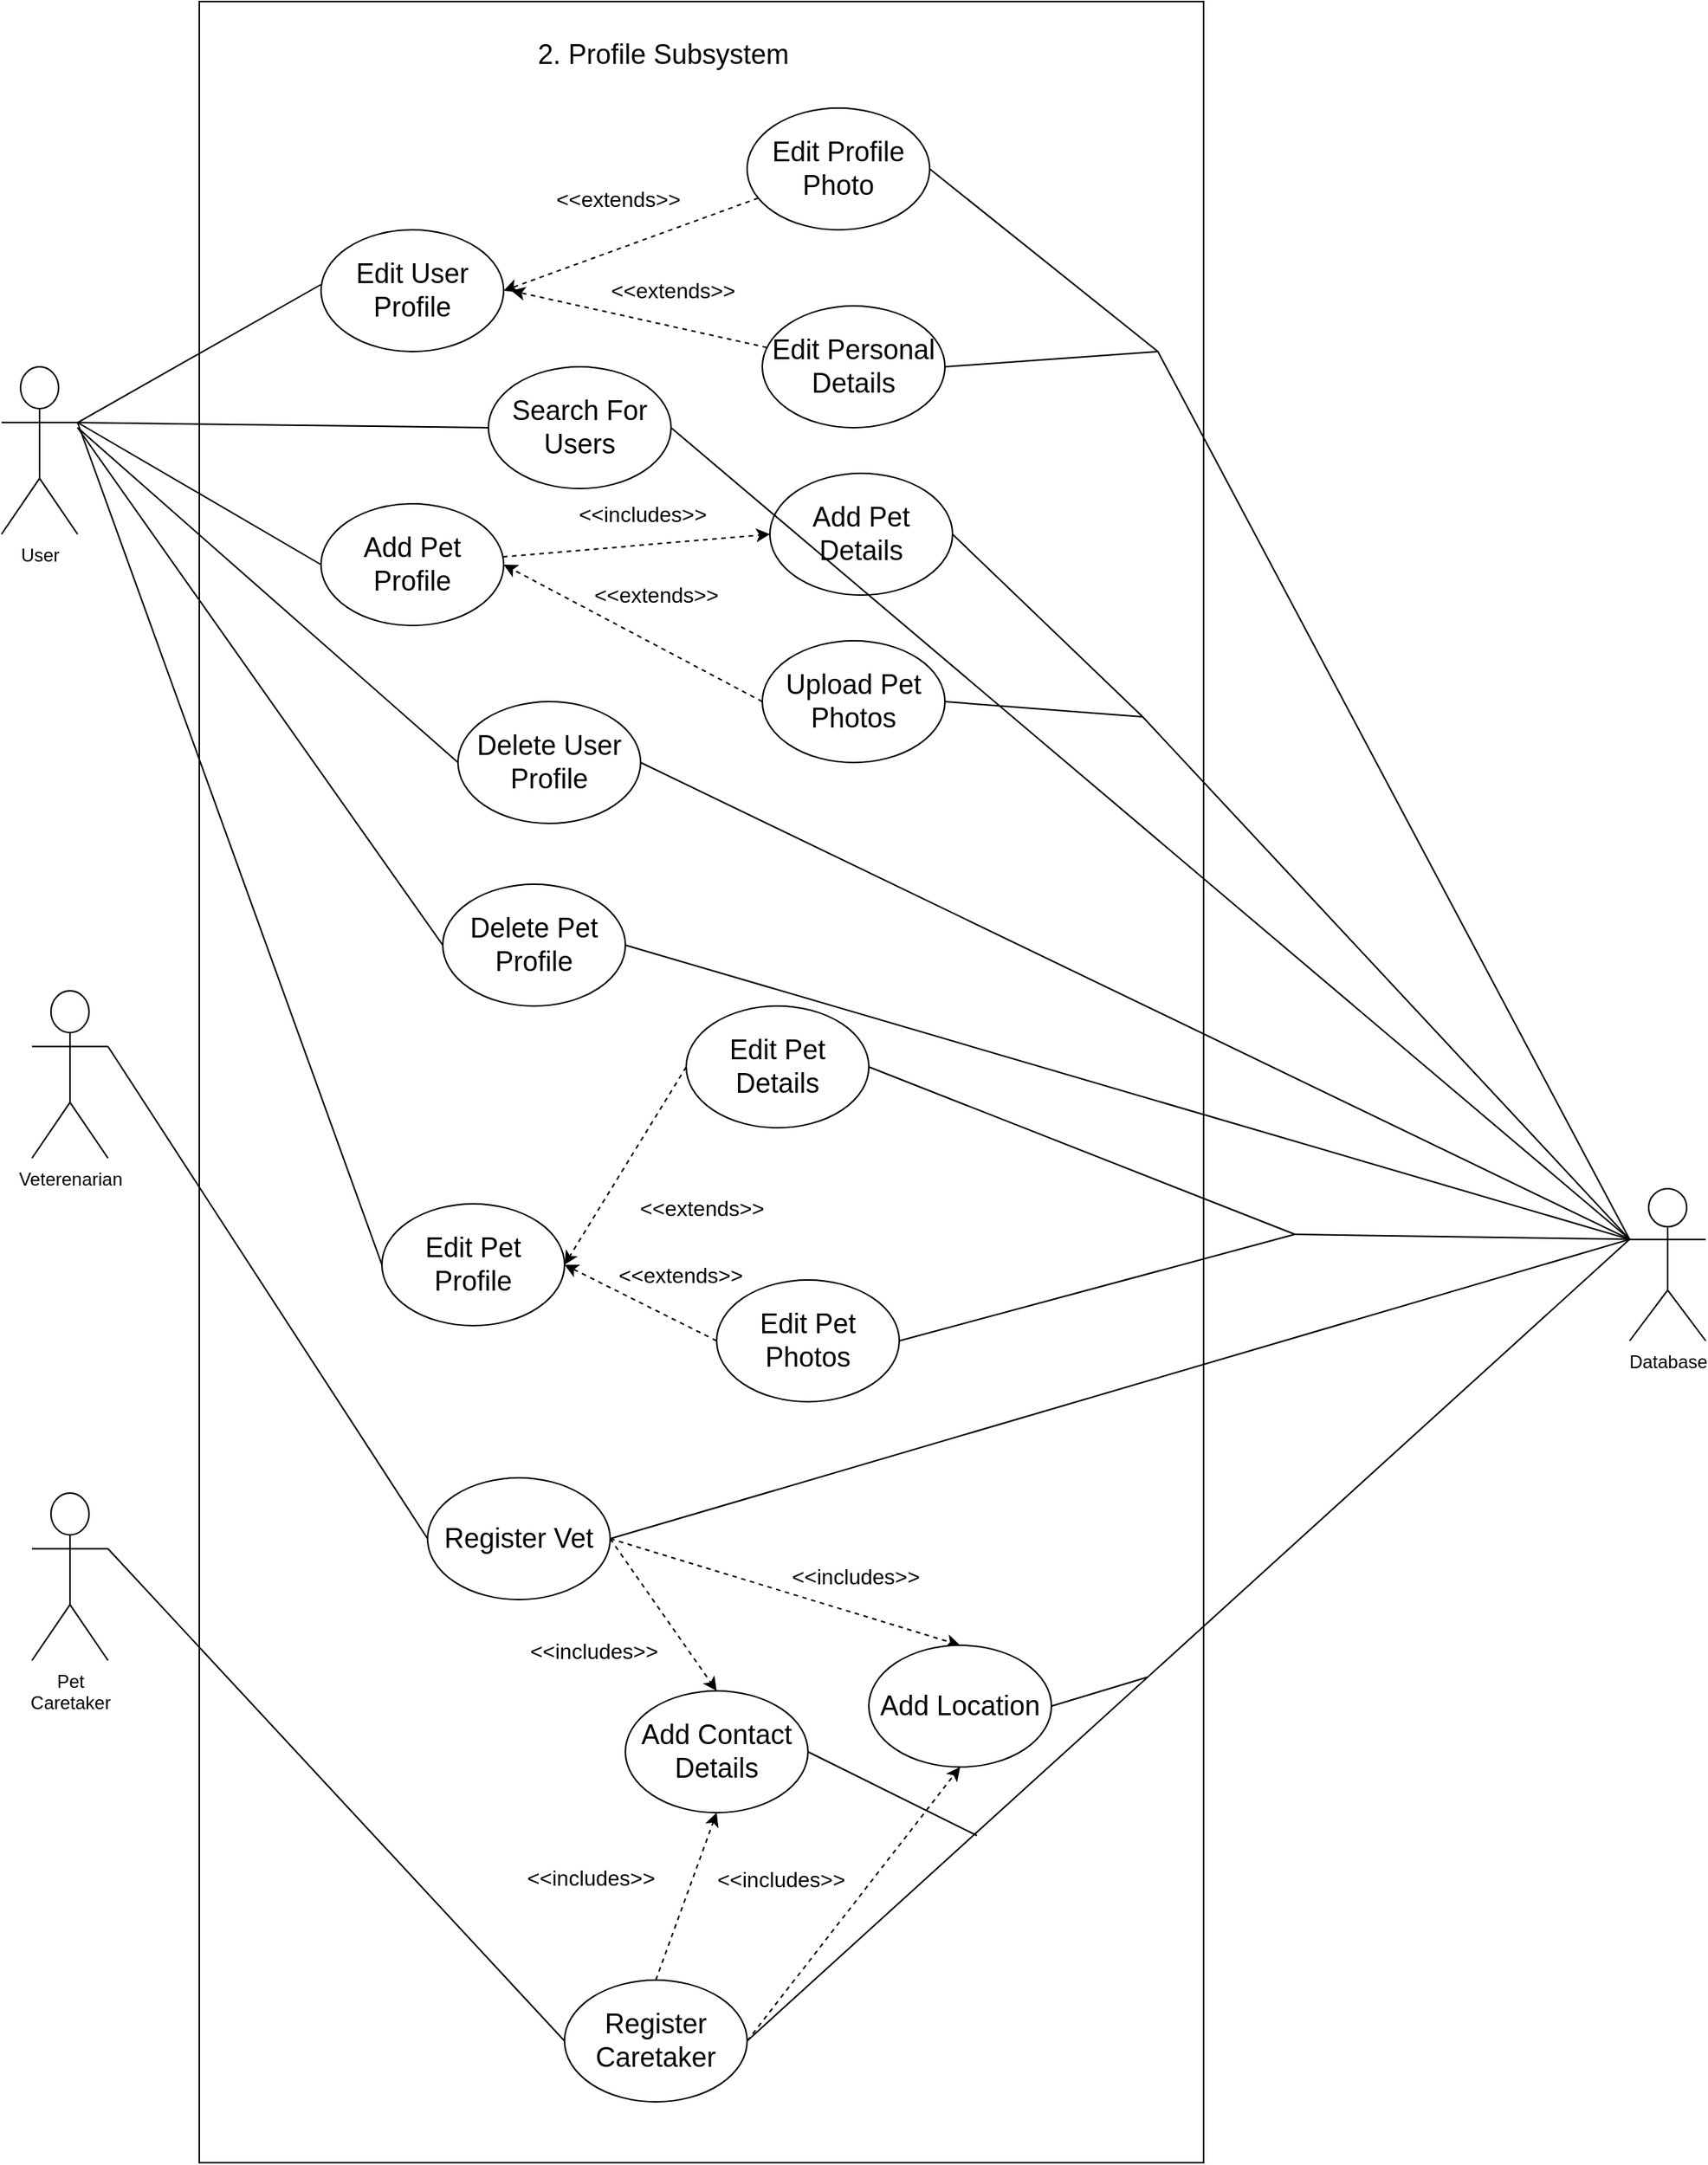 <mxfile>
    <diagram id="Lc6ubmWDAbJtyx3qvAJk" name="Page-1">
        <mxGraphModel dx="1404" dy="594" grid="1" gridSize="10" guides="1" tooltips="1" connect="1" arrows="1" fold="1" page="1" pageScale="1" pageWidth="850" pageHeight="1100" math="0" shadow="0">
            <root>
                <mxCell id="0"/>
                <mxCell id="1" parent="0"/>
                <mxCell id="2" value="" style="rounded=0;whiteSpace=wrap;html=1;" parent="1" vertex="1">
                    <mxGeometry x="160" y="100" width="660" height="1420" as="geometry"/>
                </mxCell>
                <mxCell id="3" style="edgeStyle=none;html=1;fontSize=12;endArrow=none;endFill=0;entryX=-0.001;entryY=0.45;entryDx=0;entryDy=0;entryPerimeter=0;exitX=1;exitY=0.333;exitDx=0;exitDy=0;exitPerimeter=0;" parent="1" source="4" target="9" edge="1">
                    <mxGeometry relative="1" as="geometry"/>
                </mxCell>
                <mxCell id="4" value="User" style="shape=umlActor;verticalLabelPosition=bottom;verticalAlign=top;html=1;outlineConnect=0;" parent="1" vertex="1">
                    <mxGeometry x="30" y="340" width="50" height="110" as="geometry"/>
                </mxCell>
                <mxCell id="5" value="Database" style="shape=umlActor;verticalLabelPosition=bottom;verticalAlign=top;html=1;outlineConnect=0;" parent="1" vertex="1">
                    <mxGeometry x="1100" y="880" width="50" height="100" as="geometry"/>
                </mxCell>
                <mxCell id="6" value="2. Profile Subsystem" style="text;html=1;strokeColor=none;fillColor=none;align=center;verticalAlign=middle;whiteSpace=wrap;rounded=0;fontSize=18;" parent="1" vertex="1">
                    <mxGeometry x="370" y="120" width="190" height="30" as="geometry"/>
                </mxCell>
                <mxCell id="9" value="Edit User Profile" style="ellipse;whiteSpace=wrap;html=1;fontSize=18;" parent="1" vertex="1">
                    <mxGeometry x="240" y="250" width="120" height="80" as="geometry"/>
                </mxCell>
                <mxCell id="11" value="Edit Pet Profile" style="ellipse;whiteSpace=wrap;html=1;fontSize=18;" parent="1" vertex="1">
                    <mxGeometry x="280" y="890" width="120" height="80" as="geometry"/>
                </mxCell>
                <mxCell id="44" style="edgeStyle=none;html=1;entryX=0;entryY=0.5;entryDx=0;entryDy=0;fontSize=14;dashed=1;" parent="1" source="12" target="43" edge="1">
                    <mxGeometry relative="1" as="geometry"/>
                </mxCell>
                <mxCell id="45" value="&amp;lt;&amp;lt;includes&amp;gt;&amp;gt;" style="edgeLabel;html=1;align=center;verticalAlign=middle;resizable=0;points=[];fontSize=14;" parent="44" vertex="1" connectable="0">
                    <mxGeometry x="0.31" relative="1" as="geometry">
                        <mxPoint x="-24" y="-18" as="offset"/>
                    </mxGeometry>
                </mxCell>
                <mxCell id="12" value="Add Pet Profile" style="ellipse;whiteSpace=wrap;html=1;fontSize=18;" parent="1" vertex="1">
                    <mxGeometry x="240" y="430" width="120" height="80" as="geometry"/>
                </mxCell>
                <mxCell id="13" style="edgeStyle=none;html=1;fontSize=12;endArrow=none;endFill=0;entryX=0;entryY=0.5;entryDx=0;entryDy=0;exitX=1;exitY=0.333;exitDx=0;exitDy=0;exitPerimeter=0;" parent="1" source="4" target="12" edge="1">
                    <mxGeometry relative="1" as="geometry">
                        <mxPoint x="90" y="460" as="sourcePoint"/>
                        <mxPoint x="279.88" y="256" as="targetPoint"/>
                    </mxGeometry>
                </mxCell>
                <mxCell id="14" style="edgeStyle=none;html=1;fontSize=12;endArrow=none;endFill=0;entryX=0;entryY=0.333;entryDx=0;entryDy=0;entryPerimeter=0;" parent="1" target="5" edge="1">
                    <mxGeometry relative="1" as="geometry">
                        <mxPoint x="780" y="570" as="sourcePoint"/>
                        <mxPoint x="289.88" y="266" as="targetPoint"/>
                    </mxGeometry>
                </mxCell>
                <mxCell id="16" value="Delete User Profile" style="ellipse;whiteSpace=wrap;html=1;fontSize=18;" parent="1" vertex="1">
                    <mxGeometry x="330" y="560" width="120" height="80" as="geometry"/>
                </mxCell>
                <mxCell id="17" style="edgeStyle=none;html=1;fontSize=12;endArrow=none;endFill=0;entryX=0;entryY=0.5;entryDx=0;entryDy=0;" parent="1" target="16" edge="1">
                    <mxGeometry relative="1" as="geometry">
                        <mxPoint x="80" y="380" as="sourcePoint"/>
                        <mxPoint x="289.88" y="376" as="targetPoint"/>
                    </mxGeometry>
                </mxCell>
                <mxCell id="18" style="edgeStyle=none;html=1;fontSize=12;endArrow=none;endFill=0;exitX=1;exitY=0.5;exitDx=0;exitDy=0;entryX=0;entryY=0.333;entryDx=0;entryDy=0;entryPerimeter=0;" parent="1" source="16" target="5" edge="1">
                    <mxGeometry relative="1" as="geometry">
                        <mxPoint x="110" y="590" as="sourcePoint"/>
                        <mxPoint x="760" y="400" as="targetPoint"/>
                    </mxGeometry>
                </mxCell>
                <mxCell id="19" value="Delete Pet Profile" style="ellipse;whiteSpace=wrap;html=1;fontSize=18;" parent="1" vertex="1">
                    <mxGeometry x="320" y="680" width="120" height="80" as="geometry"/>
                </mxCell>
                <mxCell id="23" value="Pet&lt;br&gt;Caretaker" style="shape=umlActor;verticalLabelPosition=bottom;verticalAlign=top;html=1;outlineConnect=0;" parent="1" vertex="1">
                    <mxGeometry x="50" y="1080" width="50" height="110" as="geometry"/>
                </mxCell>
                <mxCell id="24" value="Veterenarian" style="shape=umlActor;verticalLabelPosition=bottom;verticalAlign=top;html=1;outlineConnect=0;" parent="1" vertex="1">
                    <mxGeometry x="50" y="750" width="50" height="110" as="geometry"/>
                </mxCell>
                <mxCell id="26" value="Register Vet" style="ellipse;whiteSpace=wrap;html=1;fontSize=18;" parent="1" vertex="1">
                    <mxGeometry x="310" y="1070" width="120" height="80" as="geometry"/>
                </mxCell>
                <mxCell id="27" style="edgeStyle=none;html=1;fontSize=12;endArrow=none;endFill=0;entryX=0;entryY=0.5;entryDx=0;entryDy=0;exitX=1;exitY=0.333;exitDx=0;exitDy=0;exitPerimeter=0;" parent="1" source="24" target="26" edge="1">
                    <mxGeometry relative="1" as="geometry">
                        <mxPoint x="120" y="716.667" as="sourcePoint"/>
                        <mxPoint x="319.88" y="596" as="targetPoint"/>
                    </mxGeometry>
                </mxCell>
                <mxCell id="28" style="edgeStyle=none;html=1;fontSize=12;endArrow=none;endFill=0;exitX=1;exitY=0.5;exitDx=0;exitDy=0;entryX=0;entryY=0.333;entryDx=0;entryDy=0;entryPerimeter=0;" parent="1" source="26" target="5" edge="1">
                    <mxGeometry relative="1" as="geometry">
                        <mxPoint x="140" y="810" as="sourcePoint"/>
                        <mxPoint x="750" y="560" as="targetPoint"/>
                    </mxGeometry>
                </mxCell>
                <mxCell id="30" value="Register Caretaker" style="ellipse;whiteSpace=wrap;html=1;fontSize=18;" parent="1" vertex="1">
                    <mxGeometry x="400" y="1400" width="120" height="80" as="geometry"/>
                </mxCell>
                <mxCell id="31" style="edgeStyle=none;html=1;fontSize=12;endArrow=none;endFill=0;entryX=0;entryY=0.5;entryDx=0;entryDy=0;exitX=1;exitY=0.333;exitDx=0;exitDy=0;exitPerimeter=0;" parent="1" source="23" target="30" edge="1">
                    <mxGeometry relative="1" as="geometry">
                        <mxPoint x="130" y="906.667" as="sourcePoint"/>
                        <mxPoint x="349.88" y="796" as="targetPoint"/>
                    </mxGeometry>
                </mxCell>
                <mxCell id="32" style="edgeStyle=none;html=1;fontSize=12;endArrow=none;endFill=0;exitX=1;exitY=0.5;exitDx=0;exitDy=0;entryX=0;entryY=0.333;entryDx=0;entryDy=0;entryPerimeter=0;" parent="1" source="30" target="5" edge="1">
                    <mxGeometry relative="1" as="geometry">
                        <mxPoint x="170" y="1010" as="sourcePoint"/>
                        <mxPoint x="750" y="560" as="targetPoint"/>
                    </mxGeometry>
                </mxCell>
                <mxCell id="33" style="edgeStyle=none;html=1;fontSize=12;endArrow=none;endFill=0;entryX=0;entryY=0.5;entryDx=0;entryDy=0;exitX=1;exitY=0.333;exitDx=0;exitDy=0;exitPerimeter=0;" parent="1" source="4" target="11" edge="1">
                    <mxGeometry relative="1" as="geometry">
                        <mxPoint x="90" y="390" as="sourcePoint"/>
                        <mxPoint x="290" y="500" as="targetPoint"/>
                    </mxGeometry>
                </mxCell>
                <mxCell id="34" style="edgeStyle=none;html=1;fontSize=12;endArrow=none;endFill=0;entryX=0;entryY=0.5;entryDx=0;entryDy=0;" parent="1" target="19" edge="1">
                    <mxGeometry relative="1" as="geometry">
                        <mxPoint x="80" y="380" as="sourcePoint"/>
                        <mxPoint x="290" y="680" as="targetPoint"/>
                    </mxGeometry>
                </mxCell>
                <mxCell id="35" style="edgeStyle=none;html=1;fontSize=12;endArrow=none;endFill=0;exitX=1;exitY=0.5;exitDx=0;exitDy=0;entryX=0;entryY=0.333;entryDx=0;entryDy=0;entryPerimeter=0;" parent="1" source="19" target="5" edge="1">
                    <mxGeometry relative="1" as="geometry">
                        <mxPoint x="620" y="300" as="sourcePoint"/>
                        <mxPoint x="750" y="560" as="targetPoint"/>
                    </mxGeometry>
                </mxCell>
                <mxCell id="36" style="edgeStyle=none;html=1;fontSize=12;endArrow=none;endFill=0;entryX=0;entryY=0.333;entryDx=0;entryDy=0;entryPerimeter=0;" parent="1" target="5" edge="1">
                    <mxGeometry relative="1" as="geometry">
                        <mxPoint x="880" y="910" as="sourcePoint"/>
                        <mxPoint x="750" y="560" as="targetPoint"/>
                    </mxGeometry>
                </mxCell>
                <mxCell id="38" style="edgeStyle=none;html=1;entryX=1;entryY=0.5;entryDx=0;entryDy=0;dashed=1;" parent="1" source="37" target="9" edge="1">
                    <mxGeometry relative="1" as="geometry"/>
                </mxCell>
                <mxCell id="39" value="&lt;font style=&quot;font-size: 14px;&quot;&gt;&amp;lt;&amp;lt;extends&amp;gt;&amp;gt;&lt;/font&gt;" style="edgeLabel;html=1;align=center;verticalAlign=middle;resizable=0;points=[];" parent="38" vertex="1" connectable="0">
                    <mxGeometry x="-0.321" y="-4" relative="1" as="geometry">
                        <mxPoint x="-34" y="-16" as="offset"/>
                    </mxGeometry>
                </mxCell>
                <mxCell id="37" value="Edit Profile Photo" style="ellipse;whiteSpace=wrap;html=1;fontSize=18;" parent="1" vertex="1">
                    <mxGeometry x="520" y="170" width="120" height="80" as="geometry"/>
                </mxCell>
                <mxCell id="40" style="edgeStyle=none;html=1;dashed=1;" parent="1" source="42" edge="1">
                    <mxGeometry relative="1" as="geometry">
                        <mxPoint x="365" y="290" as="targetPoint"/>
                    </mxGeometry>
                </mxCell>
                <mxCell id="41" value="&lt;font style=&quot;font-size: 14px;&quot;&gt;&amp;lt;&amp;lt;extends&amp;gt;&amp;gt;&lt;/font&gt;" style="edgeLabel;html=1;align=center;verticalAlign=middle;resizable=0;points=[];" parent="40" vertex="1" connectable="0">
                    <mxGeometry x="-0.321" y="-4" relative="1" as="geometry">
                        <mxPoint x="-6" y="-21" as="offset"/>
                    </mxGeometry>
                </mxCell>
                <mxCell id="42" value="Edit Personal&lt;br&gt;Details" style="ellipse;whiteSpace=wrap;html=1;fontSize=18;" parent="1" vertex="1">
                    <mxGeometry x="530" y="300" width="120" height="80" as="geometry"/>
                </mxCell>
                <mxCell id="43" value="Add Pet Details" style="ellipse;whiteSpace=wrap;html=1;fontSize=18;" parent="1" vertex="1">
                    <mxGeometry x="535" y="410" width="120" height="80" as="geometry"/>
                </mxCell>
                <mxCell id="46" style="edgeStyle=none;html=1;fontSize=12;endArrow=none;endFill=0;exitX=1;exitY=0.5;exitDx=0;exitDy=0;" parent="1" source="37" edge="1">
                    <mxGeometry relative="1" as="geometry">
                        <mxPoint x="610" y="287" as="sourcePoint"/>
                        <mxPoint x="790" y="330" as="targetPoint"/>
                    </mxGeometry>
                </mxCell>
                <mxCell id="47" style="edgeStyle=none;html=1;fontSize=12;endArrow=none;endFill=0;exitX=1;exitY=0.5;exitDx=0;exitDy=0;" parent="1" source="42" edge="1">
                    <mxGeometry relative="1" as="geometry">
                        <mxPoint x="700" y="330" as="sourcePoint"/>
                        <mxPoint x="790" y="330" as="targetPoint"/>
                    </mxGeometry>
                </mxCell>
                <mxCell id="48" style="edgeStyle=none;html=1;fontSize=12;endArrow=none;endFill=0;entryX=0;entryY=0.333;entryDx=0;entryDy=0;entryPerimeter=0;" parent="1" target="5" edge="1">
                    <mxGeometry relative="1" as="geometry">
                        <mxPoint x="790" y="330" as="sourcePoint"/>
                        <mxPoint x="800" y="340" as="targetPoint"/>
                    </mxGeometry>
                </mxCell>
                <mxCell id="49" value="Upload Pet Photos" style="ellipse;whiteSpace=wrap;html=1;fontSize=18;" parent="1" vertex="1">
                    <mxGeometry x="530" y="520" width="120" height="80" as="geometry"/>
                </mxCell>
                <mxCell id="50" style="edgeStyle=none;html=1;entryX=1;entryY=0.5;entryDx=0;entryDy=0;fontSize=14;exitX=0;exitY=0.5;exitDx=0;exitDy=0;dashed=1;" parent="1" source="49" target="12" edge="1">
                    <mxGeometry relative="1" as="geometry">
                        <mxPoint x="369.513" y="474.916" as="sourcePoint"/>
                        <mxPoint x="545" y="460" as="targetPoint"/>
                    </mxGeometry>
                </mxCell>
                <mxCell id="51" value="&amp;lt;&amp;lt;extends&amp;gt;&amp;gt;" style="edgeLabel;html=1;align=center;verticalAlign=middle;resizable=0;points=[];fontSize=14;" parent="50" vertex="1" connectable="0">
                    <mxGeometry x="0.31" relative="1" as="geometry">
                        <mxPoint x="41" y="-11" as="offset"/>
                    </mxGeometry>
                </mxCell>
                <mxCell id="52" style="edgeStyle=none;html=1;fontSize=12;endArrow=none;endFill=0;exitX=1;exitY=0.5;exitDx=0;exitDy=0;" parent="1" source="43" edge="1">
                    <mxGeometry relative="1" as="geometry">
                        <mxPoint x="630" y="450" as="sourcePoint"/>
                        <mxPoint x="780" y="570" as="targetPoint"/>
                    </mxGeometry>
                </mxCell>
                <mxCell id="53" style="edgeStyle=none;html=1;fontSize=12;endArrow=none;endFill=0;exitX=1;exitY=0.5;exitDx=0;exitDy=0;" parent="1" source="49" edge="1">
                    <mxGeometry relative="1" as="geometry">
                        <mxPoint x="640" y="580" as="sourcePoint"/>
                        <mxPoint x="780" y="570" as="targetPoint"/>
                    </mxGeometry>
                </mxCell>
                <mxCell id="56" value="Edit Pet Details" style="ellipse;whiteSpace=wrap;html=1;fontSize=18;" parent="1" vertex="1">
                    <mxGeometry x="480" y="760" width="120" height="80" as="geometry"/>
                </mxCell>
                <mxCell id="57" value="Edit Pet Photos" style="ellipse;whiteSpace=wrap;html=1;fontSize=18;" parent="1" vertex="1">
                    <mxGeometry x="500" y="940" width="120" height="80" as="geometry"/>
                </mxCell>
                <mxCell id="58" style="edgeStyle=none;html=1;entryX=1;entryY=0.5;entryDx=0;entryDy=0;fontSize=14;exitX=0;exitY=0.5;exitDx=0;exitDy=0;dashed=1;" parent="1" source="57" target="11" edge="1">
                    <mxGeometry relative="1" as="geometry">
                        <mxPoint x="400.003" y="854.916" as="sourcePoint"/>
                        <mxPoint x="390.49" y="850" as="targetPoint"/>
                    </mxGeometry>
                </mxCell>
                <mxCell id="59" value="&amp;lt;&amp;lt;extends&amp;gt;&amp;gt;" style="edgeLabel;html=1;align=center;verticalAlign=middle;resizable=0;points=[];fontSize=14;" parent="58" vertex="1" connectable="0">
                    <mxGeometry x="0.31" relative="1" as="geometry">
                        <mxPoint x="41" y="-11" as="offset"/>
                    </mxGeometry>
                </mxCell>
                <mxCell id="60" style="edgeStyle=none;html=1;entryX=1;entryY=0.5;entryDx=0;entryDy=0;fontSize=14;exitX=0;exitY=0.5;exitDx=0;exitDy=0;dashed=1;" parent="1" source="56" target="11" edge="1">
                    <mxGeometry relative="1" as="geometry">
                        <mxPoint x="560" y="830" as="sourcePoint"/>
                        <mxPoint x="450" y="830" as="targetPoint"/>
                    </mxGeometry>
                </mxCell>
                <mxCell id="61" value="&amp;lt;&amp;lt;extends&amp;gt;&amp;gt;" style="edgeLabel;html=1;align=center;verticalAlign=middle;resizable=0;points=[];fontSize=14;" parent="60" vertex="1" connectable="0">
                    <mxGeometry x="0.31" relative="1" as="geometry">
                        <mxPoint x="62" y="8" as="offset"/>
                    </mxGeometry>
                </mxCell>
                <mxCell id="64" style="edgeStyle=none;html=1;fontSize=12;endArrow=none;endFill=0;exitX=1;exitY=0.5;exitDx=0;exitDy=0;" parent="1" source="56" edge="1">
                    <mxGeometry relative="1" as="geometry">
                        <mxPoint x="645" y="670" as="sourcePoint"/>
                        <mxPoint x="880" y="910" as="targetPoint"/>
                    </mxGeometry>
                </mxCell>
                <mxCell id="65" style="edgeStyle=none;html=1;fontSize=12;endArrow=none;endFill=0;exitX=1;exitY=0.5;exitDx=0;exitDy=0;" parent="1" source="57" edge="1">
                    <mxGeometry relative="1" as="geometry">
                        <mxPoint x="640" y="780" as="sourcePoint"/>
                        <mxPoint x="880" y="910" as="targetPoint"/>
                    </mxGeometry>
                </mxCell>
                <mxCell id="66" style="edgeStyle=none;html=1;entryX=0.5;entryY=0;entryDx=0;entryDy=0;fontSize=14;exitX=1;exitY=0.5;exitDx=0;exitDy=0;dashed=1;" parent="1" source="26" target="68" edge="1">
                    <mxGeometry relative="1" as="geometry">
                        <mxPoint x="425.003" y="1124.916" as="sourcePoint"/>
                    </mxGeometry>
                </mxCell>
                <mxCell id="67" value="&amp;lt;&amp;lt;includes&amp;gt;&amp;gt;" style="edgeLabel;html=1;align=center;verticalAlign=middle;resizable=0;points=[];fontSize=14;" parent="66" vertex="1" connectable="0">
                    <mxGeometry x="0.31" relative="1" as="geometry">
                        <mxPoint x="-57" y="8" as="offset"/>
                    </mxGeometry>
                </mxCell>
                <mxCell id="68" value="Add Contact Details" style="ellipse;whiteSpace=wrap;html=1;fontSize=18;" parent="1" vertex="1">
                    <mxGeometry x="440" y="1210" width="120" height="80" as="geometry"/>
                </mxCell>
                <mxCell id="69" style="edgeStyle=none;html=1;fontSize=14;exitX=0.5;exitY=0;exitDx=0;exitDy=0;entryX=0.5;entryY=1;entryDx=0;entryDy=0;dashed=1;" parent="1" source="30" target="68" edge="1">
                    <mxGeometry relative="1" as="geometry">
                        <mxPoint x="420" y="1140" as="sourcePoint"/>
                        <mxPoint x="400" y="1350" as="targetPoint"/>
                    </mxGeometry>
                </mxCell>
                <mxCell id="70" value="&amp;lt;&amp;lt;includes&amp;gt;&amp;gt;" style="edgeLabel;html=1;align=center;verticalAlign=middle;resizable=0;points=[];fontSize=14;" parent="69" vertex="1" connectable="0">
                    <mxGeometry x="0.31" relative="1" as="geometry">
                        <mxPoint x="-69" y="5" as="offset"/>
                    </mxGeometry>
                </mxCell>
                <mxCell id="71" style="edgeStyle=none;html=1;entryX=0.5;entryY=0;entryDx=0;entryDy=0;fontSize=14;exitX=1;exitY=0.5;exitDx=0;exitDy=0;dashed=1;" parent="1" source="26" target="73" edge="1">
                    <mxGeometry relative="1" as="geometry">
                        <mxPoint x="460" y="1100" as="sourcePoint"/>
                    </mxGeometry>
                </mxCell>
                <mxCell id="72" value="&amp;lt;&amp;lt;includes&amp;gt;&amp;gt;" style="edgeLabel;html=1;align=center;verticalAlign=middle;resizable=0;points=[];fontSize=14;" parent="71" vertex="1" connectable="0">
                    <mxGeometry x="0.31" relative="1" as="geometry">
                        <mxPoint x="10" y="-21" as="offset"/>
                    </mxGeometry>
                </mxCell>
                <mxCell id="73" value="Add Location" style="ellipse;whiteSpace=wrap;html=1;fontSize=18;" parent="1" vertex="1">
                    <mxGeometry x="600" y="1180" width="120" height="80" as="geometry"/>
                </mxCell>
                <mxCell id="74" style="edgeStyle=none;html=1;fontSize=14;entryX=0.5;entryY=1;entryDx=0;entryDy=0;exitX=1;exitY=0.5;exitDx=0;exitDy=0;dashed=1;" parent="1" source="30" target="73" edge="1">
                    <mxGeometry relative="1" as="geometry">
                        <mxPoint x="462.426" y="1511.716" as="sourcePoint"/>
                        <mxPoint x="585" y="1340" as="targetPoint"/>
                    </mxGeometry>
                </mxCell>
                <mxCell id="75" value="&amp;lt;&amp;lt;includes&amp;gt;&amp;gt;" style="edgeLabel;html=1;align=center;verticalAlign=middle;resizable=0;points=[];fontSize=14;" parent="74" vertex="1" connectable="0">
                    <mxGeometry x="0.31" relative="1" as="geometry">
                        <mxPoint x="-70" y="12" as="offset"/>
                    </mxGeometry>
                </mxCell>
                <mxCell id="76" style="edgeStyle=none;html=1;fontSize=12;endArrow=none;endFill=0;exitX=1;exitY=0.5;exitDx=0;exitDy=0;" parent="1" source="68" edge="1">
                    <mxGeometry relative="1" as="geometry">
                        <mxPoint x="440.0" y="1120" as="sourcePoint"/>
                        <mxPoint x="671" y="1305" as="targetPoint"/>
                    </mxGeometry>
                </mxCell>
                <mxCell id="77" style="edgeStyle=none;html=1;fontSize=12;endArrow=none;endFill=0;exitX=1;exitY=0.5;exitDx=0;exitDy=0;" parent="1" source="73" edge="1">
                    <mxGeometry relative="1" as="geometry">
                        <mxPoint x="940" y="1270" as="sourcePoint"/>
                        <mxPoint x="783" y="1201" as="targetPoint"/>
                    </mxGeometry>
                </mxCell>
                <mxCell id="78" style="edgeStyle=none;html=1;fontSize=12;endArrow=none;endFill=0;exitX=1;exitY=0.333;exitDx=0;exitDy=0;exitPerimeter=0;entryX=0;entryY=0.5;entryDx=0;entryDy=0;" edge="1" parent="1" source="4" target="79">
                    <mxGeometry relative="1" as="geometry">
                        <mxPoint x="140" y="339.997" as="sourcePoint"/>
                        <mxPoint x="90" y="270" as="targetPoint"/>
                    </mxGeometry>
                </mxCell>
                <mxCell id="79" value="Search For Users" style="ellipse;whiteSpace=wrap;html=1;fontSize=18;" vertex="1" parent="1">
                    <mxGeometry x="350" y="340" width="120" height="80" as="geometry"/>
                </mxCell>
                <mxCell id="80" style="edgeStyle=none;html=1;fontSize=12;endArrow=none;endFill=0;exitX=1;exitY=0.5;exitDx=0;exitDy=0;entryX=0;entryY=0.333;entryDx=0;entryDy=0;entryPerimeter=0;" edge="1" parent="1" source="79" target="5">
                    <mxGeometry relative="1" as="geometry">
                        <mxPoint x="90" y="386.667" as="sourcePoint"/>
                        <mxPoint x="870" y="520" as="targetPoint"/>
                    </mxGeometry>
                </mxCell>
            </root>
        </mxGraphModel>
    </diagram>
</mxfile>